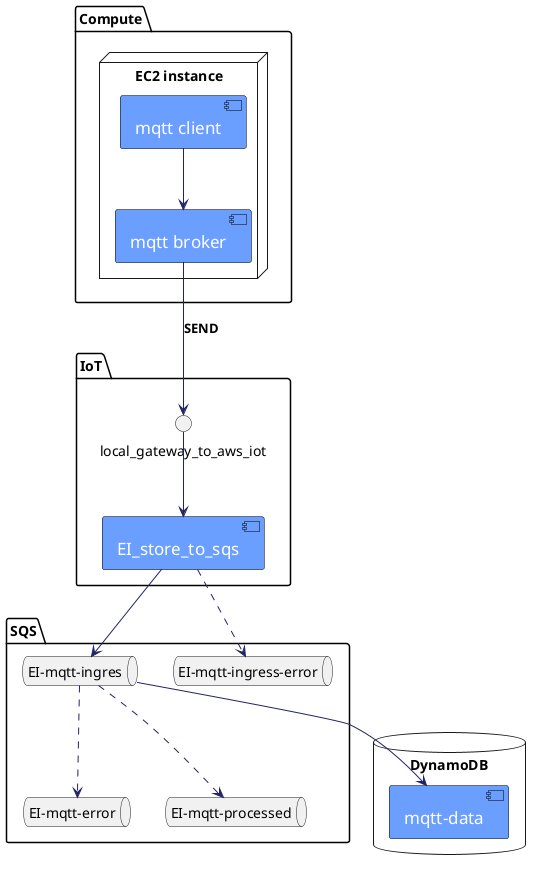 @startuml

skinparam component {
    FontColor          blackπ
    AttributeFontColor black
    FontSize           17
    AttributeFontSize  15
    AttributeFontname  Droid Sans Mono
    BackgroundColor    #6A9EFF
    BorderColor        black
    ArrowColor         #222266
}

skinparam componentStyle uml2

    package "Compute" {
	    node "EC2 instance" {
		    [mqtt broker]
            [mqtt client]
	    }
    }

    package "IoT" {
        interface "local_gateway_to_aws_iot" as Act
        ["EI_store_to_sqs"]
        [mqtt broker] --> Act: **SEND**
	}

    package "SQS" {
        queue "EI-mqtt-ingres" as IngressQ
        queue "EI-mqtt-error" as ErrorQ
        queue "EI-mqtt-processed" as ProcessedQ
        queue "EI-mqtt-ingress-error" as IngressErrorQ
        
	}


    database "DynamoDB" {
        ["mqtt-data"] 

	}

[mqtt client] --> [mqtt broker]
Act --> ["EI_store_to_sqs"]
["EI_store_to_sqs"] --> IngressQ
["EI_store_to_sqs"] ..> IngressErrorQ
IngressQ ..> ErrorQ
IngressQ ..> ProcessedQ
IngressQ --> ["mqtt-data"]

@enduml